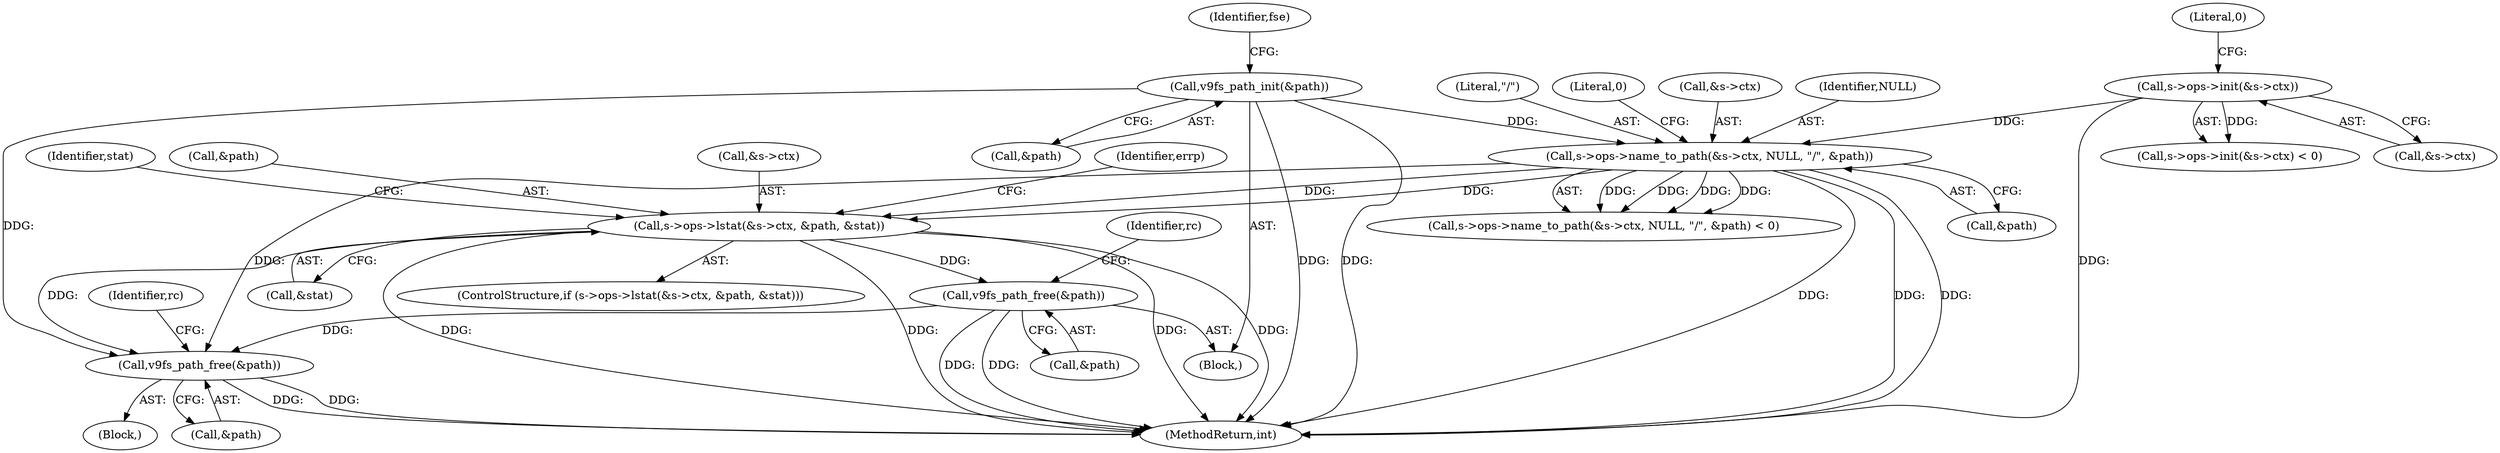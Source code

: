 digraph "0_qemu_4774718e5c194026ba5ee7a28d9be49be3080e42@API" {
"1000410" [label="(Call,v9fs_path_free(&path))"];
"1000340" [label="(Call,s->ops->name_to_path(&s->ctx, NULL, \"/\", &path))"];
"1000317" [label="(Call,s->ops->init(&s->ctx))"];
"1000176" [label="(Call,v9fs_path_init(&path))"];
"1000358" [label="(Call,s->ops->lstat(&s->ctx, &path, &stat))"];
"1000390" [label="(Call,v9fs_path_free(&path))"];
"1000347" [label="(Call,&path)"];
"1000318" [label="(Call,&s->ctx)"];
"1000316" [label="(Call,s->ops->init(&s->ctx) < 0)"];
"1000176" [label="(Call,v9fs_path_init(&path))"];
"1000365" [label="(Call,&stat)"];
"1000339" [label="(Call,s->ops->name_to_path(&s->ctx, NULL, \"/\", &path) < 0)"];
"1000394" [label="(Identifier,rc)"];
"1000414" [label="(Identifier,rc)"];
"1000317" [label="(Call,s->ops->init(&s->ctx))"];
"1000349" [label="(Literal,0)"];
"1000180" [label="(Identifier,fse)"];
"1000340" [label="(Call,s->ops->name_to_path(&s->ctx, NULL, \"/\", &path))"];
"1000380" [label="(Identifier,stat)"];
"1000177" [label="(Call,&path)"];
"1000415" [label="(MethodReturn,int)"];
"1000410" [label="(Call,v9fs_path_free(&path))"];
"1000411" [label="(Call,&path)"];
"1000358" [label="(Call,s->ops->lstat(&s->ctx, &path, &stat))"];
"1000107" [label="(Block,)"];
"1000390" [label="(Call,v9fs_path_free(&path))"];
"1000391" [label="(Call,&path)"];
"1000363" [label="(Call,&path)"];
"1000359" [label="(Call,&s->ctx)"];
"1000341" [label="(Call,&s->ctx)"];
"1000345" [label="(Identifier,NULL)"];
"1000357" [label="(ControlStructure,if (s->ops->lstat(&s->ctx, &path, &stat)))"];
"1000346" [label="(Literal,\"/\")"];
"1000322" [label="(Literal,0)"];
"1000369" [label="(Identifier,errp)"];
"1000399" [label="(Block,)"];
"1000410" -> "1000399"  [label="AST: "];
"1000410" -> "1000411"  [label="CFG: "];
"1000411" -> "1000410"  [label="AST: "];
"1000414" -> "1000410"  [label="CFG: "];
"1000410" -> "1000415"  [label="DDG: "];
"1000410" -> "1000415"  [label="DDG: "];
"1000340" -> "1000410"  [label="DDG: "];
"1000358" -> "1000410"  [label="DDG: "];
"1000176" -> "1000410"  [label="DDG: "];
"1000390" -> "1000410"  [label="DDG: "];
"1000340" -> "1000339"  [label="AST: "];
"1000340" -> "1000347"  [label="CFG: "];
"1000341" -> "1000340"  [label="AST: "];
"1000345" -> "1000340"  [label="AST: "];
"1000346" -> "1000340"  [label="AST: "];
"1000347" -> "1000340"  [label="AST: "];
"1000349" -> "1000340"  [label="CFG: "];
"1000340" -> "1000415"  [label="DDG: "];
"1000340" -> "1000415"  [label="DDG: "];
"1000340" -> "1000415"  [label="DDG: "];
"1000340" -> "1000339"  [label="DDG: "];
"1000340" -> "1000339"  [label="DDG: "];
"1000340" -> "1000339"  [label="DDG: "];
"1000340" -> "1000339"  [label="DDG: "];
"1000317" -> "1000340"  [label="DDG: "];
"1000176" -> "1000340"  [label="DDG: "];
"1000340" -> "1000358"  [label="DDG: "];
"1000340" -> "1000358"  [label="DDG: "];
"1000317" -> "1000316"  [label="AST: "];
"1000317" -> "1000318"  [label="CFG: "];
"1000318" -> "1000317"  [label="AST: "];
"1000322" -> "1000317"  [label="CFG: "];
"1000317" -> "1000415"  [label="DDG: "];
"1000317" -> "1000316"  [label="DDG: "];
"1000176" -> "1000107"  [label="AST: "];
"1000176" -> "1000177"  [label="CFG: "];
"1000177" -> "1000176"  [label="AST: "];
"1000180" -> "1000176"  [label="CFG: "];
"1000176" -> "1000415"  [label="DDG: "];
"1000176" -> "1000415"  [label="DDG: "];
"1000358" -> "1000357"  [label="AST: "];
"1000358" -> "1000365"  [label="CFG: "];
"1000359" -> "1000358"  [label="AST: "];
"1000363" -> "1000358"  [label="AST: "];
"1000365" -> "1000358"  [label="AST: "];
"1000369" -> "1000358"  [label="CFG: "];
"1000380" -> "1000358"  [label="CFG: "];
"1000358" -> "1000415"  [label="DDG: "];
"1000358" -> "1000415"  [label="DDG: "];
"1000358" -> "1000415"  [label="DDG: "];
"1000358" -> "1000415"  [label="DDG: "];
"1000358" -> "1000390"  [label="DDG: "];
"1000390" -> "1000107"  [label="AST: "];
"1000390" -> "1000391"  [label="CFG: "];
"1000391" -> "1000390"  [label="AST: "];
"1000394" -> "1000390"  [label="CFG: "];
"1000390" -> "1000415"  [label="DDG: "];
"1000390" -> "1000415"  [label="DDG: "];
}
